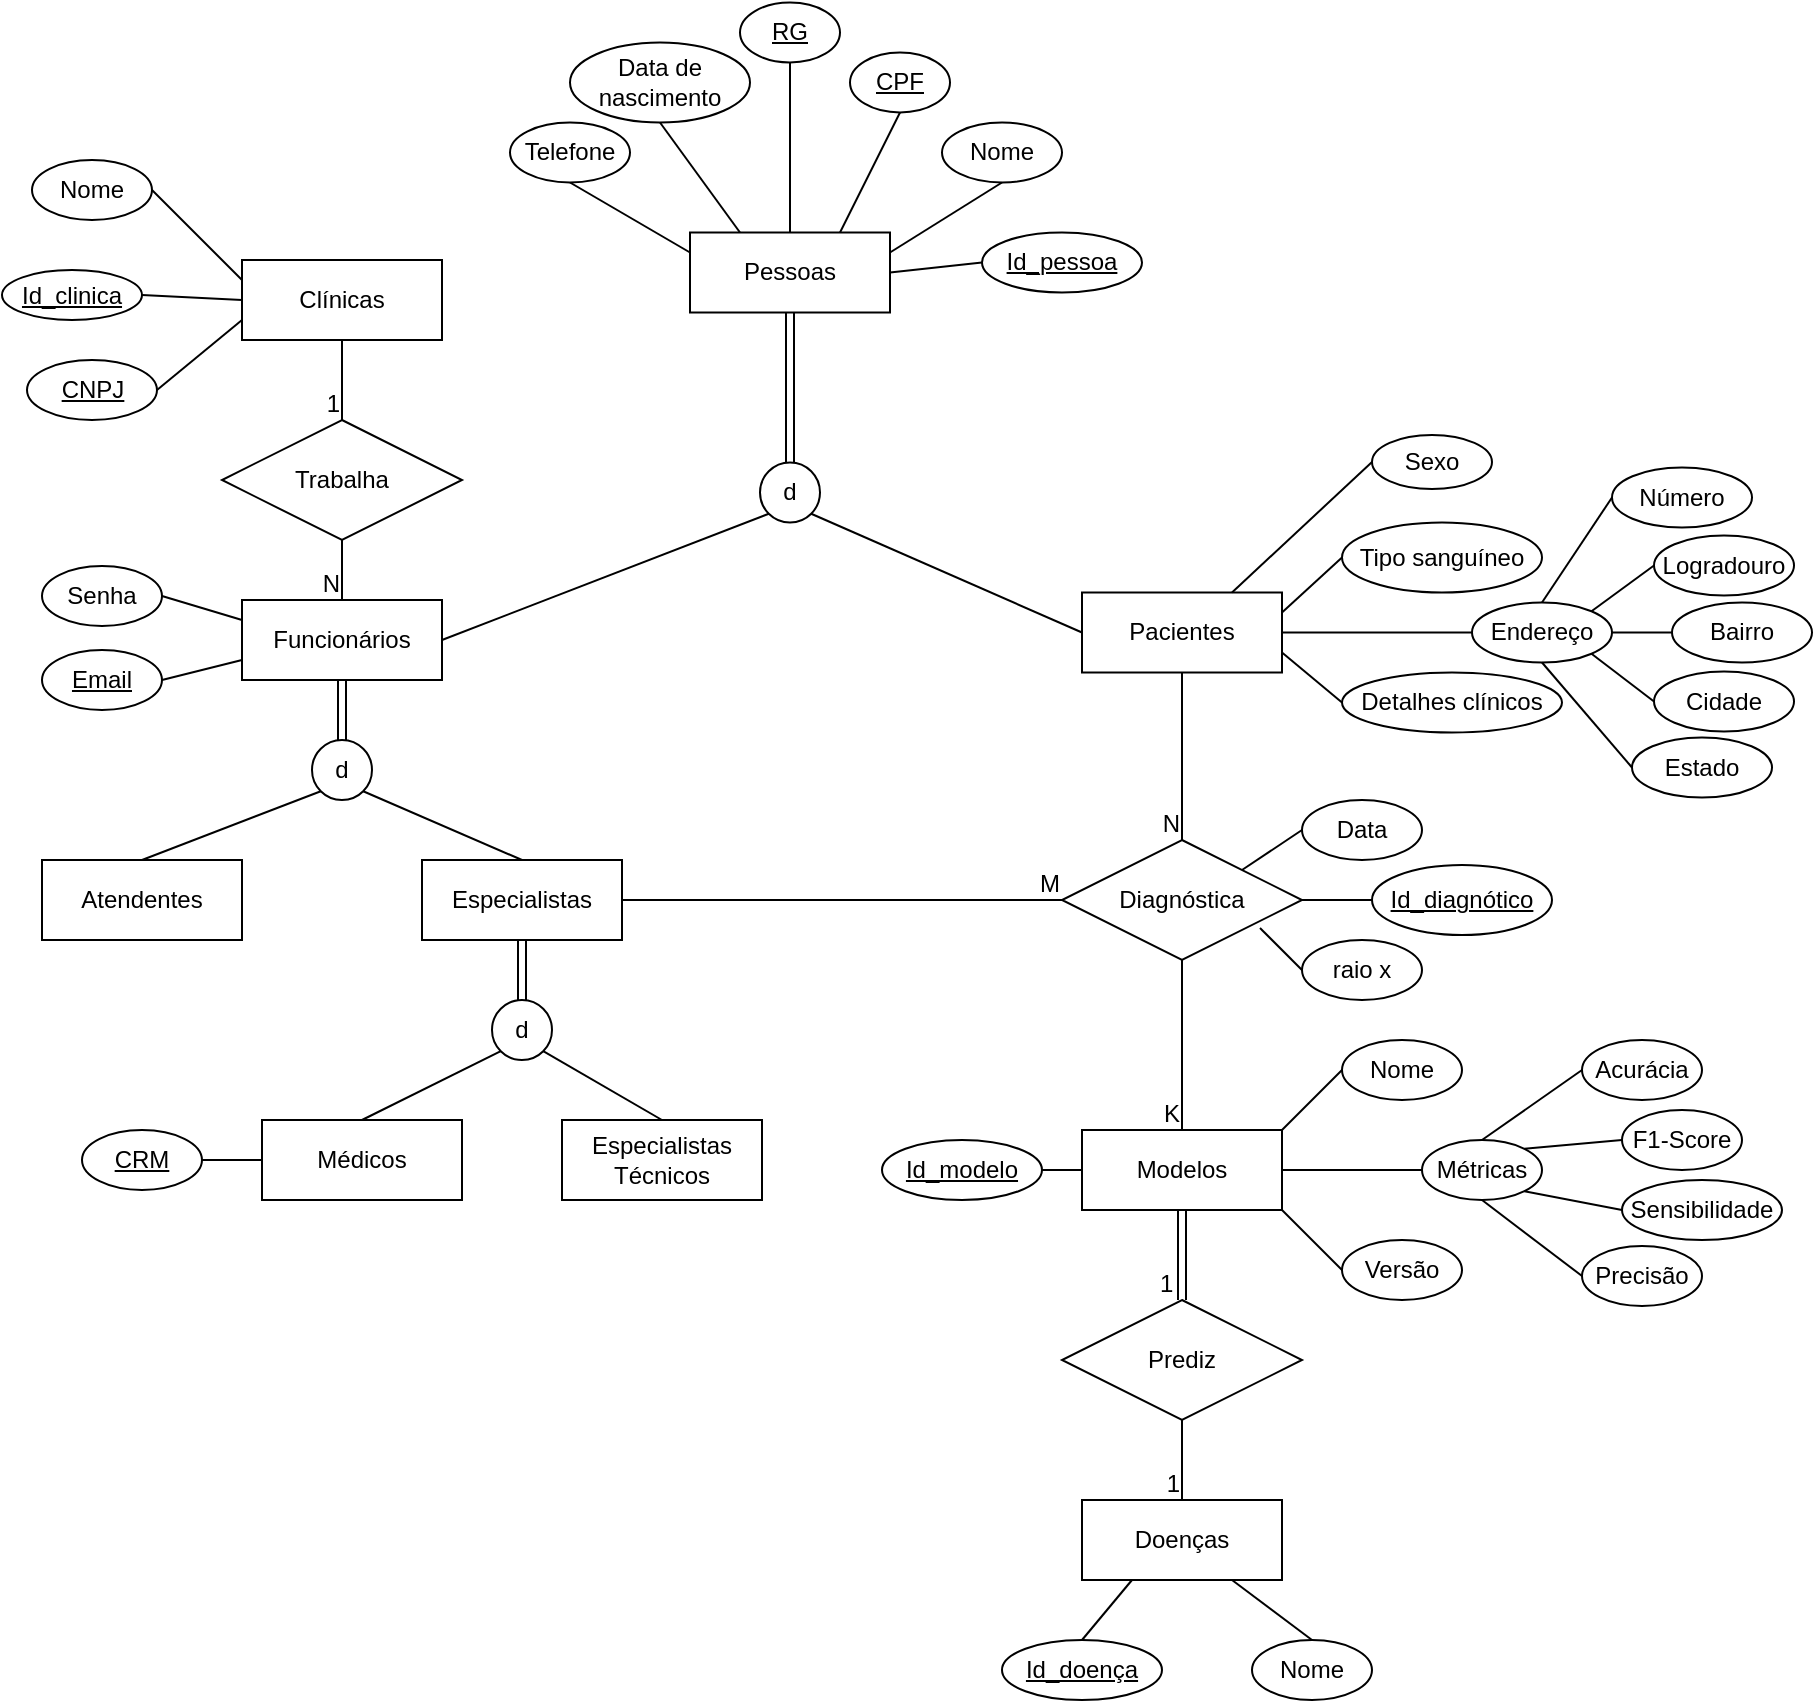 <mxfile version="22.0.2" type="google">
  <diagram id="R2lEEEUBdFMjLlhIrx00" name="Page-1">
    <mxGraphModel grid="1" page="1" gridSize="10" guides="1" tooltips="1" connect="1" arrows="1" fold="1" pageScale="1" pageWidth="850" pageHeight="1100" math="0" shadow="0" extFonts="Permanent Marker^https://fonts.googleapis.com/css?family=Permanent+Marker">
      <root>
        <mxCell id="0" />
        <mxCell id="1" parent="0" />
        <mxCell id="ArILgMwtwmy9WLDL9m9M-1" value="Clínicas" style="whiteSpace=wrap;html=1;align=center;" vertex="1" parent="1">
          <mxGeometry x="210" y="160" width="100" height="40" as="geometry" />
        </mxCell>
        <mxCell id="ArILgMwtwmy9WLDL9m9M-4" value="Especialistas Técnicos" style="whiteSpace=wrap;html=1;align=center;" vertex="1" parent="1">
          <mxGeometry x="370" y="590" width="100" height="40" as="geometry" />
        </mxCell>
        <mxCell id="ArILgMwtwmy9WLDL9m9M-5" value="Médicos" style="whiteSpace=wrap;html=1;align=center;" vertex="1" parent="1">
          <mxGeometry x="220" y="590" width="100" height="40" as="geometry" />
        </mxCell>
        <mxCell id="ArILgMwtwmy9WLDL9m9M-6" value="Modelos" style="whiteSpace=wrap;html=1;align=center;" vertex="1" parent="1">
          <mxGeometry x="630" y="595" width="100" height="40" as="geometry" />
        </mxCell>
        <mxCell id="ArILgMwtwmy9WLDL9m9M-7" value="Pacientes" style="whiteSpace=wrap;html=1;align=center;" vertex="1" parent="1">
          <mxGeometry x="630" y="326.25" width="100" height="40" as="geometry" />
        </mxCell>
        <mxCell id="ArILgMwtwmy9WLDL9m9M-10" value="Diagnóstica" style="shape=rhombus;perimeter=rhombusPerimeter;whiteSpace=wrap;html=1;align=center;" vertex="1" parent="1">
          <mxGeometry x="620" y="450" width="120" height="60" as="geometry" />
        </mxCell>
        <mxCell id="ArILgMwtwmy9WLDL9m9M-11" value="Trabalha" style="shape=rhombus;perimeter=rhombusPerimeter;whiteSpace=wrap;html=1;align=center;" vertex="1" parent="1">
          <mxGeometry x="200" y="240" width="120" height="60" as="geometry" />
        </mxCell>
        <mxCell id="ArILgMwtwmy9WLDL9m9M-12" value="Funcionários" style="whiteSpace=wrap;html=1;align=center;" vertex="1" parent="1">
          <mxGeometry x="210" y="330" width="100" height="40" as="geometry" />
        </mxCell>
        <mxCell id="ArILgMwtwmy9WLDL9m9M-13" value="Especialistas" style="whiteSpace=wrap;html=1;align=center;" vertex="1" parent="1">
          <mxGeometry x="300" y="460" width="100" height="40" as="geometry" />
        </mxCell>
        <mxCell id="ArILgMwtwmy9WLDL9m9M-15" value="Atendentes" style="whiteSpace=wrap;html=1;align=center;" vertex="1" parent="1">
          <mxGeometry x="110" y="460" width="100" height="40" as="geometry" />
        </mxCell>
        <mxCell id="ArILgMwtwmy9WLDL9m9M-20" value="" style="endArrow=none;html=1;rounded=0;exitX=0.5;exitY=1;exitDx=0;exitDy=0;entryX=0.5;entryY=0;entryDx=0;entryDy=0;" edge="1" parent="1" source="ArILgMwtwmy9WLDL9m9M-1" target="ArILgMwtwmy9WLDL9m9M-11">
          <mxGeometry relative="1" as="geometry">
            <mxPoint x="370" y="117.5" as="sourcePoint" />
            <mxPoint x="370" y="177.5" as="targetPoint" />
          </mxGeometry>
        </mxCell>
        <mxCell id="ArILgMwtwmy9WLDL9m9M-21" value="1" style="resizable=0;html=1;whiteSpace=wrap;align=right;verticalAlign=bottom;" connectable="0" vertex="1" parent="ArILgMwtwmy9WLDL9m9M-20">
          <mxGeometry x="1" relative="1" as="geometry" />
        </mxCell>
        <mxCell id="ArILgMwtwmy9WLDL9m9M-23" value="" style="endArrow=none;html=1;rounded=0;entryX=0.5;entryY=0;entryDx=0;entryDy=0;exitX=0.5;exitY=1;exitDx=0;exitDy=0;" edge="1" parent="1" source="ArILgMwtwmy9WLDL9m9M-11" target="ArILgMwtwmy9WLDL9m9M-12">
          <mxGeometry relative="1" as="geometry">
            <mxPoint x="410" y="230" as="sourcePoint" />
            <mxPoint x="310" y="200" as="targetPoint" />
          </mxGeometry>
        </mxCell>
        <mxCell id="ArILgMwtwmy9WLDL9m9M-24" value="N" style="resizable=0;html=1;whiteSpace=wrap;align=right;verticalAlign=bottom;" connectable="0" vertex="1" parent="ArILgMwtwmy9WLDL9m9M-23">
          <mxGeometry x="1" relative="1" as="geometry" />
        </mxCell>
        <mxCell id="ArILgMwtwmy9WLDL9m9M-26" value="d" style="ellipse;whiteSpace=wrap;html=1;aspect=fixed;" vertex="1" parent="1">
          <mxGeometry x="245" y="400" width="30" height="30" as="geometry" />
        </mxCell>
        <mxCell id="ArILgMwtwmy9WLDL9m9M-28" value="" style="endArrow=none;html=1;rounded=0;exitX=0.5;exitY=0;exitDx=0;exitDy=0;shape=link;" edge="1" parent="1" source="ArILgMwtwmy9WLDL9m9M-26" target="ArILgMwtwmy9WLDL9m9M-12">
          <mxGeometry width="50" height="50" relative="1" as="geometry">
            <mxPoint x="410" y="440" as="sourcePoint" />
            <mxPoint x="460" y="390" as="targetPoint" />
          </mxGeometry>
        </mxCell>
        <mxCell id="ArILgMwtwmy9WLDL9m9M-29" value="" style="endArrow=none;html=1;rounded=0;entryX=0;entryY=1;entryDx=0;entryDy=0;exitX=0.5;exitY=0;exitDx=0;exitDy=0;" edge="1" parent="1" source="ArILgMwtwmy9WLDL9m9M-15" target="ArILgMwtwmy9WLDL9m9M-26">
          <mxGeometry width="50" height="50" relative="1" as="geometry">
            <mxPoint x="410" y="510" as="sourcePoint" />
            <mxPoint x="460" y="460" as="targetPoint" />
          </mxGeometry>
        </mxCell>
        <mxCell id="ArILgMwtwmy9WLDL9m9M-30" value="" style="endArrow=none;html=1;rounded=0;entryX=1;entryY=1;entryDx=0;entryDy=0;exitX=0.5;exitY=0;exitDx=0;exitDy=0;" edge="1" parent="1" source="ArILgMwtwmy9WLDL9m9M-13" target="ArILgMwtwmy9WLDL9m9M-26">
          <mxGeometry width="50" height="50" relative="1" as="geometry">
            <mxPoint x="410" y="510" as="sourcePoint" />
            <mxPoint x="360" y="410" as="targetPoint" />
          </mxGeometry>
        </mxCell>
        <mxCell id="ArILgMwtwmy9WLDL9m9M-31" value="d" style="ellipse;whiteSpace=wrap;html=1;aspect=fixed;" vertex="1" parent="1">
          <mxGeometry x="335" y="530" width="30" height="30" as="geometry" />
        </mxCell>
        <mxCell id="ArILgMwtwmy9WLDL9m9M-32" value="" style="endArrow=none;html=1;rounded=0;entryX=0.5;entryY=1;entryDx=0;entryDy=0;exitX=0.5;exitY=0;exitDx=0;exitDy=0;shape=link;" edge="1" parent="1" source="ArILgMwtwmy9WLDL9m9M-31" target="ArILgMwtwmy9WLDL9m9M-13">
          <mxGeometry width="50" height="50" relative="1" as="geometry">
            <mxPoint x="360" y="470" as="sourcePoint" />
            <mxPoint x="281" y="436" as="targetPoint" />
          </mxGeometry>
        </mxCell>
        <mxCell id="ArILgMwtwmy9WLDL9m9M-33" value="" style="endArrow=none;html=1;rounded=0;entryX=0.5;entryY=0;entryDx=0;entryDy=0;exitX=0;exitY=1;exitDx=0;exitDy=0;" edge="1" parent="1" source="ArILgMwtwmy9WLDL9m9M-31" target="ArILgMwtwmy9WLDL9m9M-5">
          <mxGeometry width="50" height="50" relative="1" as="geometry">
            <mxPoint x="360" y="470" as="sourcePoint" />
            <mxPoint x="281" y="436" as="targetPoint" />
          </mxGeometry>
        </mxCell>
        <mxCell id="ArILgMwtwmy9WLDL9m9M-34" value="" style="endArrow=none;html=1;rounded=0;entryX=0.5;entryY=0;entryDx=0;entryDy=0;exitX=1;exitY=1;exitDx=0;exitDy=0;" edge="1" parent="1" source="ArILgMwtwmy9WLDL9m9M-31" target="ArILgMwtwmy9WLDL9m9M-4">
          <mxGeometry width="50" height="50" relative="1" as="geometry">
            <mxPoint x="349" y="566" as="sourcePoint" />
            <mxPoint x="280" y="600" as="targetPoint" />
          </mxGeometry>
        </mxCell>
        <mxCell id="ArILgMwtwmy9WLDL9m9M-36" value="" style="endArrow=none;html=1;rounded=0;exitX=0.5;exitY=1;exitDx=0;exitDy=0;entryX=0.5;entryY=0;entryDx=0;entryDy=0;" edge="1" parent="1" source="ArILgMwtwmy9WLDL9m9M-10" target="ArILgMwtwmy9WLDL9m9M-6">
          <mxGeometry relative="1" as="geometry">
            <mxPoint x="680" y="580" as="sourcePoint" />
            <mxPoint x="710" y="550" as="targetPoint" />
          </mxGeometry>
        </mxCell>
        <mxCell id="ArILgMwtwmy9WLDL9m9M-37" value="K" style="resizable=0;html=1;whiteSpace=wrap;align=right;verticalAlign=bottom;" connectable="0" vertex="1" parent="ArILgMwtwmy9WLDL9m9M-36">
          <mxGeometry x="1" relative="1" as="geometry" />
        </mxCell>
        <mxCell id="ArILgMwtwmy9WLDL9m9M-38" value="" style="endArrow=none;html=1;rounded=0;exitX=1;exitY=0.5;exitDx=0;exitDy=0;entryX=0;entryY=0.5;entryDx=0;entryDy=0;" edge="1" parent="1" source="ArILgMwtwmy9WLDL9m9M-13" target="ArILgMwtwmy9WLDL9m9M-10">
          <mxGeometry relative="1" as="geometry">
            <mxPoint x="470" y="480" as="sourcePoint" />
            <mxPoint x="660" y="490" as="targetPoint" />
          </mxGeometry>
        </mxCell>
        <mxCell id="ArILgMwtwmy9WLDL9m9M-39" value="M" style="resizable=0;html=1;whiteSpace=wrap;align=right;verticalAlign=bottom;" connectable="0" vertex="1" parent="ArILgMwtwmy9WLDL9m9M-38">
          <mxGeometry x="1" relative="1" as="geometry" />
        </mxCell>
        <mxCell id="ArILgMwtwmy9WLDL9m9M-40" value="" style="endArrow=none;html=1;rounded=0;exitX=0.5;exitY=1;exitDx=0;exitDy=0;entryX=0.5;entryY=0;entryDx=0;entryDy=0;" edge="1" parent="1" source="ArILgMwtwmy9WLDL9m9M-7" target="ArILgMwtwmy9WLDL9m9M-10">
          <mxGeometry relative="1" as="geometry">
            <mxPoint x="580" y="476.25" as="sourcePoint" />
            <mxPoint x="680" y="436.25" as="targetPoint" />
          </mxGeometry>
        </mxCell>
        <mxCell id="ArILgMwtwmy9WLDL9m9M-41" value="N" style="resizable=0;html=1;whiteSpace=wrap;align=right;verticalAlign=bottom;" connectable="0" vertex="1" parent="ArILgMwtwmy9WLDL9m9M-40">
          <mxGeometry x="1" relative="1" as="geometry" />
        </mxCell>
        <mxCell id="ArILgMwtwmy9WLDL9m9M-42" value="Nome" style="ellipse;whiteSpace=wrap;html=1;align=center;" vertex="1" parent="1">
          <mxGeometry x="560" y="91.25" width="60" height="30" as="geometry" />
        </mxCell>
        <mxCell id="ArILgMwtwmy9WLDL9m9M-50" style="rounded=0;orthogonalLoop=1;jettySize=auto;html=1;exitX=0.5;exitY=1;exitDx=0;exitDy=0;entryX=0.25;entryY=0;entryDx=0;entryDy=0;endArrow=none;endFill=0;" edge="1" parent="1" source="ArILgMwtwmy9WLDL9m9M-43" target="6052EXO_UDTHAHXL64vF-7">
          <mxGeometry relative="1" as="geometry">
            <mxPoint x="424" y="78.75" as="targetPoint" />
          </mxGeometry>
        </mxCell>
        <mxCell id="ArILgMwtwmy9WLDL9m9M-43" value="Data de nascimento" style="ellipse;whiteSpace=wrap;html=1;align=center;" vertex="1" parent="1">
          <mxGeometry x="374" y="51.25" width="90" height="40" as="geometry" />
        </mxCell>
        <mxCell id="ArILgMwtwmy9WLDL9m9M-51" style="rounded=0;orthogonalLoop=1;jettySize=auto;html=1;exitX=0.5;exitY=1;exitDx=0;exitDy=0;entryX=0;entryY=0.25;entryDx=0;entryDy=0;endArrow=none;endFill=0;" edge="1" parent="1" source="ArILgMwtwmy9WLDL9m9M-44" target="6052EXO_UDTHAHXL64vF-7">
          <mxGeometry relative="1" as="geometry">
            <mxPoint x="424" y="98.75" as="targetPoint" />
          </mxGeometry>
        </mxCell>
        <mxCell id="ArILgMwtwmy9WLDL9m9M-44" value="Telefone" style="ellipse;whiteSpace=wrap;html=1;align=center;" vertex="1" parent="1">
          <mxGeometry x="344" y="91.25" width="60" height="30" as="geometry" />
        </mxCell>
        <mxCell id="ArILgMwtwmy9WLDL9m9M-46" value="RG" style="ellipse;whiteSpace=wrap;html=1;align=center;fontStyle=4;" vertex="1" parent="1">
          <mxGeometry x="459" y="31.25" width="50" height="30" as="geometry" />
        </mxCell>
        <mxCell id="ArILgMwtwmy9WLDL9m9M-47" value="CPF" style="ellipse;whiteSpace=wrap;html=1;align=center;fontStyle=4;" vertex="1" parent="1">
          <mxGeometry x="514" y="56.25" width="50" height="30" as="geometry" />
        </mxCell>
        <mxCell id="ArILgMwtwmy9WLDL9m9M-64" style="rounded=0;orthogonalLoop=1;jettySize=auto;html=1;exitX=0;exitY=0.5;exitDx=0;exitDy=0;entryX=1;entryY=0;entryDx=0;entryDy=0;endArrow=none;endFill=0;" edge="1" parent="1" source="ArILgMwtwmy9WLDL9m9M-48" target="ArILgMwtwmy9WLDL9m9M-49">
          <mxGeometry relative="1" as="geometry" />
        </mxCell>
        <mxCell id="ArILgMwtwmy9WLDL9m9M-48" value="Logradouro" style="ellipse;whiteSpace=wrap;html=1;align=center;" vertex="1" parent="1">
          <mxGeometry x="916" y="297.75" width="70" height="30" as="geometry" />
        </mxCell>
        <mxCell id="ArILgMwtwmy9WLDL9m9M-52" style="rounded=0;orthogonalLoop=1;jettySize=auto;html=1;entryX=1;entryY=0.5;entryDx=0;entryDy=0;endArrow=none;endFill=0;exitX=0;exitY=0.5;exitDx=0;exitDy=0;" edge="1" parent="1" source="ArILgMwtwmy9WLDL9m9M-49" target="ArILgMwtwmy9WLDL9m9M-7">
          <mxGeometry relative="1" as="geometry">
            <mxPoint x="530" y="113.75" as="targetPoint" />
            <mxPoint x="800" y="346.25" as="sourcePoint" />
          </mxGeometry>
        </mxCell>
        <mxCell id="ArILgMwtwmy9WLDL9m9M-49" value="Endereço" style="ellipse;whiteSpace=wrap;html=1;align=center;" vertex="1" parent="1">
          <mxGeometry x="825" y="331.25" width="70" height="30" as="geometry" />
        </mxCell>
        <mxCell id="ArILgMwtwmy9WLDL9m9M-53" value="" style="endArrow=none;html=1;rounded=0;exitX=0.5;exitY=0;exitDx=0;exitDy=0;entryX=0.5;entryY=1;entryDx=0;entryDy=0;" edge="1" parent="1" source="6052EXO_UDTHAHXL64vF-7" target="ArILgMwtwmy9WLDL9m9M-46">
          <mxGeometry relative="1" as="geometry">
            <mxPoint x="569" y="146.25" as="sourcePoint" />
            <mxPoint x="749" y="186.25" as="targetPoint" />
          </mxGeometry>
        </mxCell>
        <mxCell id="ArILgMwtwmy9WLDL9m9M-54" value="" style="endArrow=none;html=1;rounded=0;exitX=0.75;exitY=0;exitDx=0;exitDy=0;entryX=0.5;entryY=1;entryDx=0;entryDy=0;" edge="1" parent="1" source="6052EXO_UDTHAHXL64vF-7" target="ArILgMwtwmy9WLDL9m9M-47">
          <mxGeometry relative="1" as="geometry">
            <mxPoint x="569" y="166.25" as="sourcePoint" />
            <mxPoint x="749" y="186.25" as="targetPoint" />
          </mxGeometry>
        </mxCell>
        <mxCell id="ArILgMwtwmy9WLDL9m9M-55" value="" style="endArrow=none;html=1;rounded=0;exitX=1;exitY=0.25;exitDx=0;exitDy=0;entryX=0.5;entryY=1;entryDx=0;entryDy=0;" edge="1" parent="1" source="6052EXO_UDTHAHXL64vF-7" target="ArILgMwtwmy9WLDL9m9M-42">
          <mxGeometry relative="1" as="geometry">
            <mxPoint x="569" y="186.25" as="sourcePoint" />
            <mxPoint x="749" y="186.25" as="targetPoint" />
          </mxGeometry>
        </mxCell>
        <mxCell id="ArILgMwtwmy9WLDL9m9M-65" style="rounded=0;orthogonalLoop=1;jettySize=auto;html=1;exitX=0;exitY=0.5;exitDx=0;exitDy=0;entryX=1;entryY=0.5;entryDx=0;entryDy=0;endArrow=none;endFill=0;" edge="1" parent="1" source="ArILgMwtwmy9WLDL9m9M-57" target="ArILgMwtwmy9WLDL9m9M-49">
          <mxGeometry relative="1" as="geometry" />
        </mxCell>
        <mxCell id="ArILgMwtwmy9WLDL9m9M-57" value="Bairro" style="ellipse;whiteSpace=wrap;html=1;align=center;" vertex="1" parent="1">
          <mxGeometry x="925" y="331.25" width="70" height="30" as="geometry" />
        </mxCell>
        <mxCell id="ArILgMwtwmy9WLDL9m9M-66" style="rounded=0;orthogonalLoop=1;jettySize=auto;html=1;exitX=0;exitY=0.5;exitDx=0;exitDy=0;entryX=1;entryY=1;entryDx=0;entryDy=0;endArrow=none;endFill=0;" edge="1" parent="1" source="ArILgMwtwmy9WLDL9m9M-58" target="ArILgMwtwmy9WLDL9m9M-49">
          <mxGeometry relative="1" as="geometry" />
        </mxCell>
        <mxCell id="ArILgMwtwmy9WLDL9m9M-58" value="Cidade" style="ellipse;whiteSpace=wrap;html=1;align=center;" vertex="1" parent="1">
          <mxGeometry x="916" y="365.75" width="70" height="30" as="geometry" />
        </mxCell>
        <mxCell id="ArILgMwtwmy9WLDL9m9M-63" style="rounded=0;orthogonalLoop=1;jettySize=auto;html=1;exitX=0;exitY=0.5;exitDx=0;exitDy=0;entryX=0.5;entryY=0;entryDx=0;entryDy=0;endArrow=none;endFill=0;" edge="1" parent="1" source="ArILgMwtwmy9WLDL9m9M-59" target="ArILgMwtwmy9WLDL9m9M-49">
          <mxGeometry relative="1" as="geometry" />
        </mxCell>
        <mxCell id="ArILgMwtwmy9WLDL9m9M-59" value="Número" style="ellipse;whiteSpace=wrap;html=1;align=center;" vertex="1" parent="1">
          <mxGeometry x="895" y="263.75" width="70" height="30" as="geometry" />
        </mxCell>
        <mxCell id="ArILgMwtwmy9WLDL9m9M-67" style="rounded=0;orthogonalLoop=1;jettySize=auto;html=1;exitX=0;exitY=0.5;exitDx=0;exitDy=0;entryX=0.5;entryY=1;entryDx=0;entryDy=0;endArrow=none;endFill=0;" edge="1" parent="1" source="ArILgMwtwmy9WLDL9m9M-60" target="ArILgMwtwmy9WLDL9m9M-49">
          <mxGeometry relative="1" as="geometry" />
        </mxCell>
        <mxCell id="ArILgMwtwmy9WLDL9m9M-60" value="Estado" style="ellipse;whiteSpace=wrap;html=1;align=center;" vertex="1" parent="1">
          <mxGeometry x="905" y="398.75" width="70" height="30" as="geometry" />
        </mxCell>
        <mxCell id="ArILgMwtwmy9WLDL9m9M-61" style="edgeStyle=orthogonalEdgeStyle;rounded=0;orthogonalLoop=1;jettySize=auto;html=1;exitX=0.5;exitY=1;exitDx=0;exitDy=0;" edge="1" parent="1" source="ArILgMwtwmy9WLDL9m9M-48" target="ArILgMwtwmy9WLDL9m9M-48">
          <mxGeometry relative="1" as="geometry" />
        </mxCell>
        <mxCell id="ArILgMwtwmy9WLDL9m9M-68" value="CRM" style="ellipse;whiteSpace=wrap;html=1;align=center;fontStyle=4;" vertex="1" parent="1">
          <mxGeometry x="130" y="595" width="60" height="30" as="geometry" />
        </mxCell>
        <mxCell id="ArILgMwtwmy9WLDL9m9M-69" value="" style="endArrow=none;html=1;rounded=0;exitX=1;exitY=0.5;exitDx=0;exitDy=0;entryX=0;entryY=0.5;entryDx=0;entryDy=0;" edge="1" parent="1" source="ArILgMwtwmy9WLDL9m9M-68" target="ArILgMwtwmy9WLDL9m9M-5">
          <mxGeometry relative="1" as="geometry">
            <mxPoint x="340" y="540" as="sourcePoint" />
            <mxPoint x="500" y="540" as="targetPoint" />
          </mxGeometry>
        </mxCell>
        <mxCell id="ArILgMwtwmy9WLDL9m9M-70" value="Prediz" style="shape=rhombus;perimeter=rhombusPerimeter;whiteSpace=wrap;html=1;align=center;" vertex="1" parent="1">
          <mxGeometry x="620" y="680" width="120" height="60" as="geometry" />
        </mxCell>
        <mxCell id="ArILgMwtwmy9WLDL9m9M-71" value="Doenças" style="whiteSpace=wrap;html=1;align=center;" vertex="1" parent="1">
          <mxGeometry x="630" y="780" width="100" height="40" as="geometry" />
        </mxCell>
        <mxCell id="ArILgMwtwmy9WLDL9m9M-73" value="" style="endArrow=none;html=1;rounded=0;exitX=0.5;exitY=1;exitDx=0;exitDy=0;entryX=0.5;entryY=0;entryDx=0;entryDy=0;" edge="1" parent="1" source="ArILgMwtwmy9WLDL9m9M-70" target="ArILgMwtwmy9WLDL9m9M-71">
          <mxGeometry relative="1" as="geometry">
            <mxPoint x="370" y="850" as="sourcePoint" />
            <mxPoint x="680" y="820" as="targetPoint" />
          </mxGeometry>
        </mxCell>
        <mxCell id="ArILgMwtwmy9WLDL9m9M-74" value="1" style="resizable=0;html=1;whiteSpace=wrap;align=right;verticalAlign=bottom;" connectable="0" vertex="1" parent="ArILgMwtwmy9WLDL9m9M-73">
          <mxGeometry x="1" relative="1" as="geometry" />
        </mxCell>
        <mxCell id="ArILgMwtwmy9WLDL9m9M-77" value="Nome" style="ellipse;whiteSpace=wrap;html=1;align=center;" vertex="1" parent="1">
          <mxGeometry x="715" y="850" width="60" height="30" as="geometry" />
        </mxCell>
        <mxCell id="ArILgMwtwmy9WLDL9m9M-78" value="Id_doença" style="ellipse;whiteSpace=wrap;html=1;align=center;fontStyle=4;" vertex="1" parent="1">
          <mxGeometry x="590" y="850" width="80" height="30" as="geometry" />
        </mxCell>
        <mxCell id="ArILgMwtwmy9WLDL9m9M-81" value="Nome" style="ellipse;whiteSpace=wrap;html=1;align=center;" vertex="1" parent="1">
          <mxGeometry x="760" y="550" width="60" height="30" as="geometry" />
        </mxCell>
        <mxCell id="ArILgMwtwmy9WLDL9m9M-83" value="Métricas" style="ellipse;whiteSpace=wrap;html=1;align=center;" vertex="1" parent="1">
          <mxGeometry x="800" y="600" width="60" height="30" as="geometry" />
        </mxCell>
        <mxCell id="ArILgMwtwmy9WLDL9m9M-84" value="Versão" style="ellipse;whiteSpace=wrap;html=1;align=center;" vertex="1" parent="1">
          <mxGeometry x="760" y="650" width="60" height="30" as="geometry" />
        </mxCell>
        <mxCell id="ArILgMwtwmy9WLDL9m9M-86" value="Id_modelo" style="ellipse;whiteSpace=wrap;html=1;align=center;fontStyle=4;" vertex="1" parent="1">
          <mxGeometry x="530" y="600" width="80" height="30" as="geometry" />
        </mxCell>
        <mxCell id="ArILgMwtwmy9WLDL9m9M-87" value="" style="endArrow=none;html=1;rounded=0;exitX=1;exitY=0.5;exitDx=0;exitDy=0;entryX=0;entryY=0.5;entryDx=0;entryDy=0;" edge="1" parent="1" source="ArILgMwtwmy9WLDL9m9M-86" target="ArILgMwtwmy9WLDL9m9M-6">
          <mxGeometry relative="1" as="geometry">
            <mxPoint x="570" y="540" as="sourcePoint" />
            <mxPoint x="730" y="540" as="targetPoint" />
          </mxGeometry>
        </mxCell>
        <mxCell id="ArILgMwtwmy9WLDL9m9M-88" value="" style="endArrow=none;html=1;rounded=0;entryX=0;entryY=0.5;entryDx=0;entryDy=0;exitX=1;exitY=0;exitDx=0;exitDy=0;" edge="1" parent="1" source="ArILgMwtwmy9WLDL9m9M-6" target="ArILgMwtwmy9WLDL9m9M-81">
          <mxGeometry relative="1" as="geometry">
            <mxPoint x="570" y="540" as="sourcePoint" />
            <mxPoint x="730" y="540" as="targetPoint" />
          </mxGeometry>
        </mxCell>
        <mxCell id="ArILgMwtwmy9WLDL9m9M-89" value="" style="endArrow=none;html=1;rounded=0;entryX=0;entryY=0.5;entryDx=0;entryDy=0;exitX=1;exitY=0.5;exitDx=0;exitDy=0;" edge="1" parent="1" source="ArILgMwtwmy9WLDL9m9M-6" target="ArILgMwtwmy9WLDL9m9M-83">
          <mxGeometry relative="1" as="geometry">
            <mxPoint x="570" y="540" as="sourcePoint" />
            <mxPoint x="730" y="540" as="targetPoint" />
          </mxGeometry>
        </mxCell>
        <mxCell id="ArILgMwtwmy9WLDL9m9M-90" value="" style="endArrow=none;html=1;rounded=0;entryX=0;entryY=0.5;entryDx=0;entryDy=0;exitX=1;exitY=1;exitDx=0;exitDy=0;" edge="1" parent="1" source="ArILgMwtwmy9WLDL9m9M-6" target="ArILgMwtwmy9WLDL9m9M-84">
          <mxGeometry relative="1" as="geometry">
            <mxPoint x="570" y="540" as="sourcePoint" />
            <mxPoint x="730" y="540" as="targetPoint" />
          </mxGeometry>
        </mxCell>
        <mxCell id="ArILgMwtwmy9WLDL9m9M-91" value="Acurácia" style="ellipse;whiteSpace=wrap;html=1;align=center;" vertex="1" parent="1">
          <mxGeometry x="880" y="550" width="60" height="30" as="geometry" />
        </mxCell>
        <mxCell id="ArILgMwtwmy9WLDL9m9M-92" value="F1-Score" style="ellipse;whiteSpace=wrap;html=1;align=center;" vertex="1" parent="1">
          <mxGeometry x="900" y="585" width="60" height="30" as="geometry" />
        </mxCell>
        <mxCell id="ArILgMwtwmy9WLDL9m9M-93" value="Sensibilidade" style="ellipse;whiteSpace=wrap;html=1;align=center;" vertex="1" parent="1">
          <mxGeometry x="900" y="620" width="80" height="30" as="geometry" />
        </mxCell>
        <mxCell id="ArILgMwtwmy9WLDL9m9M-94" value="Precisão" style="ellipse;whiteSpace=wrap;html=1;align=center;" vertex="1" parent="1">
          <mxGeometry x="880" y="653" width="60" height="30" as="geometry" />
        </mxCell>
        <mxCell id="ArILgMwtwmy9WLDL9m9M-95" value="" style="endArrow=none;html=1;rounded=0;entryX=0;entryY=0.5;entryDx=0;entryDy=0;exitX=0.5;exitY=0;exitDx=0;exitDy=0;" edge="1" parent="1" source="ArILgMwtwmy9WLDL9m9M-83" target="ArILgMwtwmy9WLDL9m9M-91">
          <mxGeometry relative="1" as="geometry">
            <mxPoint x="760" y="620" as="sourcePoint" />
            <mxPoint x="920" y="620" as="targetPoint" />
          </mxGeometry>
        </mxCell>
        <mxCell id="ArILgMwtwmy9WLDL9m9M-96" value="" style="endArrow=none;html=1;rounded=0;exitX=1;exitY=0;exitDx=0;exitDy=0;entryX=0;entryY=0.5;entryDx=0;entryDy=0;" edge="1" parent="1" source="ArILgMwtwmy9WLDL9m9M-83" target="ArILgMwtwmy9WLDL9m9M-92">
          <mxGeometry relative="1" as="geometry">
            <mxPoint x="760" y="620" as="sourcePoint" />
            <mxPoint x="920" y="620" as="targetPoint" />
          </mxGeometry>
        </mxCell>
        <mxCell id="ArILgMwtwmy9WLDL9m9M-97" value="" style="endArrow=none;html=1;rounded=0;exitX=1;exitY=1;exitDx=0;exitDy=0;entryX=0;entryY=0.5;entryDx=0;entryDy=0;" edge="1" parent="1" source="ArILgMwtwmy9WLDL9m9M-83" target="ArILgMwtwmy9WLDL9m9M-93">
          <mxGeometry relative="1" as="geometry">
            <mxPoint x="760" y="620" as="sourcePoint" />
            <mxPoint x="920" y="620" as="targetPoint" />
          </mxGeometry>
        </mxCell>
        <mxCell id="ArILgMwtwmy9WLDL9m9M-98" value="" style="endArrow=none;html=1;rounded=0;exitX=0.5;exitY=1;exitDx=0;exitDy=0;entryX=0;entryY=0.5;entryDx=0;entryDy=0;" edge="1" parent="1" source="ArILgMwtwmy9WLDL9m9M-83" target="ArILgMwtwmy9WLDL9m9M-94">
          <mxGeometry relative="1" as="geometry">
            <mxPoint x="760" y="620" as="sourcePoint" />
            <mxPoint x="920" y="620" as="targetPoint" />
          </mxGeometry>
        </mxCell>
        <mxCell id="ArILgMwtwmy9WLDL9m9M-99" value="" style="endArrow=none;html=1;rounded=0;exitX=0.5;exitY=0;exitDx=0;exitDy=0;entryX=0.25;entryY=1;entryDx=0;entryDy=0;" edge="1" parent="1" source="ArILgMwtwmy9WLDL9m9M-78" target="ArILgMwtwmy9WLDL9m9M-71">
          <mxGeometry relative="1" as="geometry">
            <mxPoint x="655" y="880" as="sourcePoint" />
            <mxPoint x="815" y="880" as="targetPoint" />
          </mxGeometry>
        </mxCell>
        <mxCell id="ArILgMwtwmy9WLDL9m9M-100" value="" style="endArrow=none;html=1;rounded=0;exitX=0.5;exitY=0;exitDx=0;exitDy=0;entryX=0.75;entryY=1;entryDx=0;entryDy=0;" edge="1" parent="1" source="ArILgMwtwmy9WLDL9m9M-77" target="ArILgMwtwmy9WLDL9m9M-71">
          <mxGeometry relative="1" as="geometry">
            <mxPoint x="655" y="880" as="sourcePoint" />
            <mxPoint x="815" y="880" as="targetPoint" />
          </mxGeometry>
        </mxCell>
        <mxCell id="6052EXO_UDTHAHXL64vF-3" value="" style="shape=link;html=1;rounded=0;exitX=0.5;exitY=1;exitDx=0;exitDy=0;" edge="1" parent="1" source="ArILgMwtwmy9WLDL9m9M-6">
          <mxGeometry relative="1" as="geometry">
            <mxPoint x="670" y="680" as="sourcePoint" />
            <mxPoint x="680" y="680" as="targetPoint" />
          </mxGeometry>
        </mxCell>
        <mxCell id="6052EXO_UDTHAHXL64vF-4" value="1&amp;nbsp;" style="resizable=0;html=1;whiteSpace=wrap;align=right;verticalAlign=bottom;" connectable="0" vertex="1" parent="6052EXO_UDTHAHXL64vF-3">
          <mxGeometry x="1" relative="1" as="geometry" />
        </mxCell>
        <mxCell id="FxrSf7IWB4OrmFZMOpZz-54" style="rounded=0;orthogonalLoop=1;jettySize=auto;html=1;exitX=1;exitY=0.5;exitDx=0;exitDy=0;entryX=0;entryY=0.5;entryDx=0;entryDy=0;endArrow=none;endFill=0;" edge="1" parent="1" source="6052EXO_UDTHAHXL64vF-7" target="FxrSf7IWB4OrmFZMOpZz-53">
          <mxGeometry relative="1" as="geometry" />
        </mxCell>
        <mxCell id="6052EXO_UDTHAHXL64vF-7" value="Pessoas" style="whiteSpace=wrap;html=1;align=center;" vertex="1" parent="1">
          <mxGeometry x="434" y="146.25" width="100" height="40" as="geometry" />
        </mxCell>
        <mxCell id="6052EXO_UDTHAHXL64vF-8" value="d" style="ellipse;whiteSpace=wrap;html=1;aspect=fixed;" vertex="1" parent="1">
          <mxGeometry x="469" y="261.25" width="30" height="30" as="geometry" />
        </mxCell>
        <mxCell id="6052EXO_UDTHAHXL64vF-9" value="" style="endArrow=none;html=1;rounded=0;entryX=0.5;entryY=1;entryDx=0;entryDy=0;exitX=0.5;exitY=0;exitDx=0;exitDy=0;shape=link;" edge="1" parent="1" source="6052EXO_UDTHAHXL64vF-8" target="6052EXO_UDTHAHXL64vF-7">
          <mxGeometry relative="1" as="geometry">
            <mxPoint x="454" y="261.25" as="sourcePoint" />
            <mxPoint x="614" y="261.25" as="targetPoint" />
          </mxGeometry>
        </mxCell>
        <mxCell id="6052EXO_UDTHAHXL64vF-10" value="" style="endArrow=none;html=1;rounded=0;entryX=0;entryY=0.5;entryDx=0;entryDy=0;exitX=1;exitY=1;exitDx=0;exitDy=0;" edge="1" parent="1" source="6052EXO_UDTHAHXL64vF-8" target="ArILgMwtwmy9WLDL9m9M-7">
          <mxGeometry relative="1" as="geometry">
            <mxPoint x="560" y="270" as="sourcePoint" />
            <mxPoint x="720" y="270" as="targetPoint" />
          </mxGeometry>
        </mxCell>
        <mxCell id="6052EXO_UDTHAHXL64vF-11" value="" style="endArrow=none;html=1;rounded=0;entryX=1;entryY=0.5;entryDx=0;entryDy=0;exitX=0;exitY=1;exitDx=0;exitDy=0;" edge="1" parent="1" source="6052EXO_UDTHAHXL64vF-8" target="ArILgMwtwmy9WLDL9m9M-12">
          <mxGeometry relative="1" as="geometry">
            <mxPoint x="576" y="316" as="sourcePoint" />
            <mxPoint x="690" y="350" as="targetPoint" />
          </mxGeometry>
        </mxCell>
        <mxCell id="6052EXO_UDTHAHXL64vF-13" value="Senha" style="ellipse;whiteSpace=wrap;html=1;align=center;" vertex="1" parent="1">
          <mxGeometry x="110" y="313" width="60" height="30" as="geometry" />
        </mxCell>
        <mxCell id="6052EXO_UDTHAHXL64vF-14" value="" style="endArrow=none;html=1;rounded=0;exitX=1;exitY=0.5;exitDx=0;exitDy=0;entryX=0;entryY=0.25;entryDx=0;entryDy=0;" edge="1" parent="1" source="6052EXO_UDTHAHXL64vF-13" target="ArILgMwtwmy9WLDL9m9M-12">
          <mxGeometry relative="1" as="geometry">
            <mxPoint x="180" y="360" as="sourcePoint" />
            <mxPoint x="340" y="360" as="targetPoint" />
          </mxGeometry>
        </mxCell>
        <mxCell id="FxrSf7IWB4OrmFZMOpZz-2" value="Data" style="ellipse;whiteSpace=wrap;html=1;align=center;" vertex="1" parent="1">
          <mxGeometry x="740" y="430" width="60" height="30" as="geometry" />
        </mxCell>
        <mxCell id="FxrSf7IWB4OrmFZMOpZz-3" value="raio x" style="ellipse;whiteSpace=wrap;html=1;align=center;" vertex="1" parent="1">
          <mxGeometry x="740" y="500" width="60" height="30" as="geometry" />
        </mxCell>
        <mxCell id="FxrSf7IWB4OrmFZMOpZz-4" style="rounded=0;orthogonalLoop=1;jettySize=auto;html=1;exitX=0;exitY=0.5;exitDx=0;exitDy=0;entryX=0.825;entryY=0.733;entryDx=0;entryDy=0;entryPerimeter=0;endArrow=none;endFill=0;" edge="1" parent="1" source="FxrSf7IWB4OrmFZMOpZz-3" target="ArILgMwtwmy9WLDL9m9M-10">
          <mxGeometry relative="1" as="geometry" />
        </mxCell>
        <mxCell id="FxrSf7IWB4OrmFZMOpZz-5" value="" style="endArrow=none;html=1;rounded=0;exitX=1;exitY=0;exitDx=0;exitDy=0;entryX=0;entryY=0.5;entryDx=0;entryDy=0;" edge="1" parent="1" source="ArILgMwtwmy9WLDL9m9M-10" target="FxrSf7IWB4OrmFZMOpZz-2">
          <mxGeometry relative="1" as="geometry">
            <mxPoint x="660" y="490" as="sourcePoint" />
            <mxPoint x="820" y="490" as="targetPoint" />
          </mxGeometry>
        </mxCell>
        <mxCell id="FxrSf7IWB4OrmFZMOpZz-6" value="CNPJ" style="ellipse;whiteSpace=wrap;html=1;align=center;fontStyle=4;" vertex="1" parent="1">
          <mxGeometry x="102.5" y="210" width="65" height="30" as="geometry" />
        </mxCell>
        <mxCell id="FxrSf7IWB4OrmFZMOpZz-7" value="Nome" style="ellipse;whiteSpace=wrap;html=1;align=center;" vertex="1" parent="1">
          <mxGeometry x="105" y="110" width="60" height="30" as="geometry" />
        </mxCell>
        <mxCell id="FxrSf7IWB4OrmFZMOpZz-9" value="" style="endArrow=none;html=1;rounded=0;exitX=1;exitY=0.5;exitDx=0;exitDy=0;entryX=0;entryY=0.75;entryDx=0;entryDy=0;" edge="1" parent="1" source="FxrSf7IWB4OrmFZMOpZz-6" target="ArILgMwtwmy9WLDL9m9M-1">
          <mxGeometry relative="1" as="geometry">
            <mxPoint x="340" y="120" as="sourcePoint" />
            <mxPoint x="500" y="120" as="targetPoint" />
          </mxGeometry>
        </mxCell>
        <mxCell id="FxrSf7IWB4OrmFZMOpZz-10" value="" style="endArrow=none;html=1;rounded=0;entryX=1;entryY=0.5;entryDx=0;entryDy=0;exitX=0;exitY=0.25;exitDx=0;exitDy=0;" edge="1" parent="1" source="ArILgMwtwmy9WLDL9m9M-1" target="FxrSf7IWB4OrmFZMOpZz-7">
          <mxGeometry relative="1" as="geometry">
            <mxPoint x="280" y="140" as="sourcePoint" />
            <mxPoint x="440" y="140" as="targetPoint" />
          </mxGeometry>
        </mxCell>
        <mxCell id="FxrSf7IWB4OrmFZMOpZz-11" value="Id_clinica" style="ellipse;whiteSpace=wrap;html=1;align=center;fontStyle=4" vertex="1" parent="1">
          <mxGeometry x="90" y="165" width="70" height="25" as="geometry" />
        </mxCell>
        <mxCell id="FxrSf7IWB4OrmFZMOpZz-13" value="" style="endArrow=none;html=1;rounded=0;entryX=1;entryY=0.5;entryDx=0;entryDy=0;exitX=0;exitY=0.5;exitDx=0;exitDy=0;" edge="1" parent="1" source="ArILgMwtwmy9WLDL9m9M-1" target="FxrSf7IWB4OrmFZMOpZz-11">
          <mxGeometry relative="1" as="geometry">
            <mxPoint x="350" y="170" as="sourcePoint" />
            <mxPoint x="510" y="170" as="targetPoint" />
          </mxGeometry>
        </mxCell>
        <mxCell id="FxrSf7IWB4OrmFZMOpZz-14" value="Id_diagnótico" style="ellipse;whiteSpace=wrap;html=1;align=center;fontStyle=4" vertex="1" parent="1">
          <mxGeometry x="775" y="462.5" width="90" height="35" as="geometry" />
        </mxCell>
        <mxCell id="FxrSf7IWB4OrmFZMOpZz-15" value="" style="endArrow=none;html=1;rounded=0;exitX=1;exitY=0.5;exitDx=0;exitDy=0;entryX=0;entryY=0.5;entryDx=0;entryDy=0;" edge="1" parent="1" source="ArILgMwtwmy9WLDL9m9M-10" target="FxrSf7IWB4OrmFZMOpZz-14">
          <mxGeometry relative="1" as="geometry">
            <mxPoint x="650" y="550" as="sourcePoint" />
            <mxPoint x="810" y="550" as="targetPoint" />
          </mxGeometry>
        </mxCell>
        <mxCell id="FxrSf7IWB4OrmFZMOpZz-16" value="Email" style="ellipse;whiteSpace=wrap;html=1;align=center;fontStyle=4" vertex="1" parent="1">
          <mxGeometry x="110" y="355" width="60" height="30" as="geometry" />
        </mxCell>
        <mxCell id="FxrSf7IWB4OrmFZMOpZz-17" value="" style="endArrow=none;html=1;rounded=0;entryX=0;entryY=0.75;entryDx=0;entryDy=0;exitX=1;exitY=0.5;exitDx=0;exitDy=0;" edge="1" parent="1" source="FxrSf7IWB4OrmFZMOpZz-16" target="ArILgMwtwmy9WLDL9m9M-12">
          <mxGeometry relative="1" as="geometry">
            <mxPoint x="200" y="410" as="sourcePoint" />
            <mxPoint x="360" y="410" as="targetPoint" />
          </mxGeometry>
        </mxCell>
        <mxCell id="FxrSf7IWB4OrmFZMOpZz-18" value="Tipo sanguíneo" style="ellipse;whiteSpace=wrap;html=1;align=center;" vertex="1" parent="1">
          <mxGeometry x="760" y="291.25" width="100" height="35" as="geometry" />
        </mxCell>
        <mxCell id="FxrSf7IWB4OrmFZMOpZz-19" value="Detalhes clínicos" style="ellipse;whiteSpace=wrap;html=1;align=center;" vertex="1" parent="1">
          <mxGeometry x="760" y="366.25" width="110" height="30" as="geometry" />
        </mxCell>
        <mxCell id="FxrSf7IWB4OrmFZMOpZz-20" value="Sexo" style="ellipse;whiteSpace=wrap;html=1;align=center;" vertex="1" parent="1">
          <mxGeometry x="775" y="247.5" width="60" height="27" as="geometry" />
        </mxCell>
        <mxCell id="FxrSf7IWB4OrmFZMOpZz-21" value="" style="endArrow=none;html=1;rounded=0;entryX=0;entryY=0.5;entryDx=0;entryDy=0;exitX=1;exitY=0.75;exitDx=0;exitDy=0;" edge="1" parent="1" source="ArILgMwtwmy9WLDL9m9M-7" target="FxrSf7IWB4OrmFZMOpZz-19">
          <mxGeometry relative="1" as="geometry">
            <mxPoint x="640" y="366.25" as="sourcePoint" />
            <mxPoint x="800" y="366.25" as="targetPoint" />
          </mxGeometry>
        </mxCell>
        <mxCell id="FxrSf7IWB4OrmFZMOpZz-22" value="" style="endArrow=none;html=1;rounded=0;entryX=0;entryY=0.5;entryDx=0;entryDy=0;exitX=0.75;exitY=0;exitDx=0;exitDy=0;" edge="1" parent="1" source="ArILgMwtwmy9WLDL9m9M-7" target="FxrSf7IWB4OrmFZMOpZz-20">
          <mxGeometry relative="1" as="geometry">
            <mxPoint x="630" y="346.25" as="sourcePoint" />
            <mxPoint x="590" y="346.25" as="targetPoint" />
          </mxGeometry>
        </mxCell>
        <mxCell id="FxrSf7IWB4OrmFZMOpZz-23" value="" style="endArrow=none;html=1;rounded=0;entryX=0;entryY=0.5;entryDx=0;entryDy=0;exitX=1;exitY=0.25;exitDx=0;exitDy=0;" edge="1" parent="1" source="ArILgMwtwmy9WLDL9m9M-7" target="FxrSf7IWB4OrmFZMOpZz-18">
          <mxGeometry relative="1" as="geometry">
            <mxPoint x="640" y="366.25" as="sourcePoint" />
            <mxPoint x="800" y="366.25" as="targetPoint" />
          </mxGeometry>
        </mxCell>
        <mxCell id="FxrSf7IWB4OrmFZMOpZz-53" value="&lt;u&gt;Id_pessoa&lt;/u&gt;" style="ellipse;whiteSpace=wrap;html=1;align=center;" vertex="1" parent="1">
          <mxGeometry x="580" y="146.25" width="80" height="30" as="geometry" />
        </mxCell>
      </root>
    </mxGraphModel>
  </diagram>
</mxfile>
